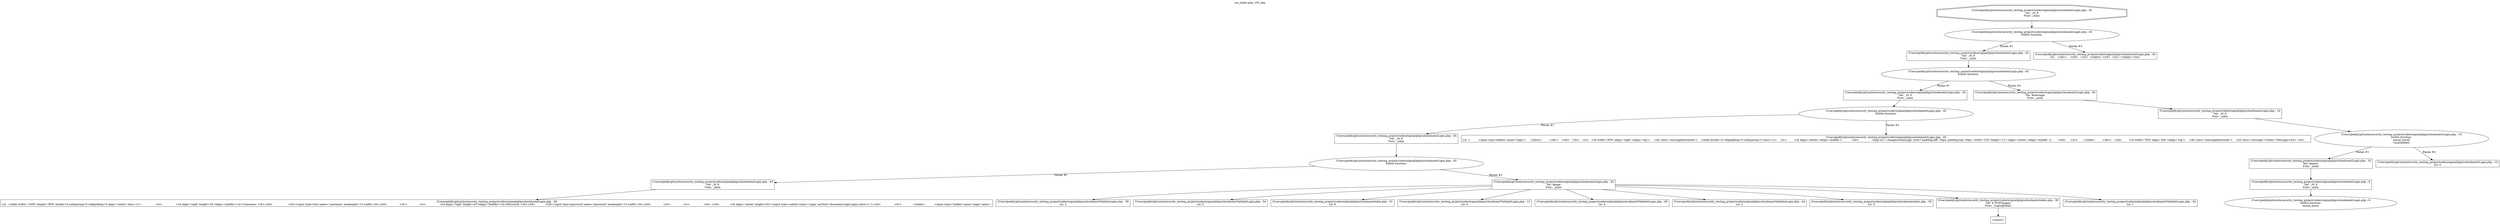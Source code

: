 digraph cfg {
  label="xss_index.php_105_dep";
  labelloc=t;
  n1 [shape=doubleoctagon, label="/Users/peddy/git/unitn/security_testing_project/code/original/php/schoolmate/Login.php : 45\nVar: _t0_9\nFunc: _main\n"];
  n2 [shape=ellipse, label="/Users/peddy/git/unitn/security_testing_project/code/original/php/schoolmate/Login.php : 45\nbuiltin function:\n.\n"];
  n3 [shape=box, label="/Users/peddy/git/unitn/security_testing_project/code/original/php/schoolmate/Login.php : 45\nVar: _t0_9\nFunc: _main\n"];
  n4 [shape=ellipse, label="/Users/peddy/git/unitn/security_testing_project/code/original/php/schoolmate/Login.php : 45\nbuiltin function:\n.\n"];
  n5 [shape=box, label="/Users/peddy/git/unitn/security_testing_project/code/original/php/schoolmate/Login.php : 45\nVar: _t0_9\nFunc: _main\n"];
  n6 [shape=ellipse, label="/Users/peddy/git/unitn/security_testing_project/code/original/php/schoolmate/Login.php : 45\nbuiltin function:\n.\n"];
  n7 [shape=box, label="/Users/peddy/git/unitn/security_testing_project/code/original/php/schoolmate/Login.php : 45\nVar: _t0_9\nFunc: _main\n"];
  n8 [shape=ellipse, label="/Users/peddy/git/unitn/security_testing_project/code/original/php/schoolmate/Login.php : 45\nbuiltin function:\n.\n"];
  n9 [shape=box, label="/Users/peddy/git/unitn/security_testing_project/code/original/php/schoolmate/Login.php : 45\nVar: _t0_9\nFunc: _main\n"];
  n10 [shape=box, label="/Users/peddy/git/unitn/security_testing_project/code/original/php/schoolmate/Login.php : 45\nLit:  <table width='100%' height='85%' border=0 cellspacing=0 cellpadding=0 align='center' class='y'>		  <tr>		   <td align='right' height=50 valign='middle'><b>Username:&nbsp;</b></td>		   <td><input type=text name='username' maxlength=15 width=18></td>		  </tr>		  <tr>		   <td align='right' height=45 valign='middle'><b>Password:&nbsp;</b></td>		   <td><input type=password name='password' maxlength=15 width=18></td>		  </tr>		  <tr>		   <td>&nbsp;</td>		   <td align='center' height=45><input type=submit value='Login' onClick='document.login.login.value=1;'></td>		  </tr>		 </table>	   <input type='hidden' name='page' value='\n"];
  n11 [shape=box, label="/Users/peddy/git/unitn/security_testing_project/code/original/php/schoolmate/Login.php : 45\nVar: $page\nFunc: _main\n"];
  n12 [shape=box, label="/Users/peddy/git/unitn/security_testing_project/code/original/php/schoolmate/ValidateLogin.php : 39\nLit: 2\n"];
  n13 [shape=box, label="/Users/peddy/git/unitn/security_testing_project/code/original/php/schoolmate/ValidateLogin.php : 54\nLit: 5\n"];
  n14 [shape=box, label="/Users/peddy/git/unitn/security_testing_project/code/original/php/schoolmate/index.php : 51\nLit: 0\n"];
  n15 [shape=box, label="/Users/peddy/git/unitn/security_testing_project/code/original/php/schoolmate/ValidateLogin.php : 12\nLit: 0\n"];
  n16 [shape=box, label="/Users/peddy/git/unitn/security_testing_project/code/original/php/schoolmate/ValidateLogin.php : 49\nLit: 4\n"];
  n17 [shape=box, label="/Users/peddy/git/unitn/security_testing_project/code/original/php/schoolmate/ValidateLogin.php : 44\nLit: 2\n"];
  n18 [shape=box, label="/Users/peddy/git/unitn/security_testing_project/code/original/php/schoolmate/index.php : 39\nLit: 0\n"];
  n19 [shape=box, label="/Users/peddy/git/unitn/security_testing_project/code/original/php/schoolmate/index.php : 36\nVar: $_POST[page]\nFunc: _superglobals\n"];
  n20 [shape=box, label="<uninit>"];
  n21 [shape=box, label="/Users/peddy/git/unitn/security_testing_project/code/original/php/schoolmate/ValidateLogin.php : 34\nLit: 1\n"];
  n22 [shape=box, label="/Users/peddy/git/unitn/security_testing_project/code/original/php/schoolmate/Login.php : 45\nLit: >	   <input type=hidden' name='login'>	  </form>	 </div>	</td>   </tr>   <tr>   <td width='50%' align='right' valign='top'>	<div class='messageboxcenter'>	 <table border=0 cellpadding=0 cellspacing=0 class='y'>	 <tr>	  <td align='center' valign='middle'>		<br>		<img src='./images/school.jpg' style='padding-left: 30px; padding-top: 20px;' width='233' height='111' align='center' valign='middle' />	  </td>	 </tr>	 </table>	</div>   </td>	<td width='50%' align='left' valign='top'>	 <div class='messageboxcenter'>	  <h2 class='message'>Today's Message</h2> <br>	   \n"];
  n23 [shape=box, label="/Users/peddy/git/unitn/security_testing_project/code/original/php/schoolmate/Login.php : 45\nVar: $message\nFunc: _main\n"];
  n24 [shape=box, label="/Users/peddy/git/unitn/security_testing_project/code/original/php/schoolmate/Login.php : 10\nVar: _t0_9\nFunc: _main\n"];
  n25 [shape=ellipse, label="/Users/peddy/git/unitn/security_testing_project/code/original/php/schoolmate/Login.php : 10\nbuiltin function:\nmysql_result\n(unmodeled)\n"];
  n26 [shape=box, label="/Users/peddy/git/unitn/security_testing_project/code/original/php/schoolmate/Login.php : 10\nVar: $query\nFunc: _main\n"];
  n27 [shape=box, label="/Users/peddy/git/unitn/security_testing_project/code/original/php/schoolmate/Login.php : 8\nVar: _t0_9\nFunc: _main\n"];
  n28 [shape=ellipse, label="/Users/peddy/git/unitn/security_testing_project/code/original/php/schoolmate/Login.php : 8\nbuiltin function:\nmysql_query\n"];
  n29 [shape=box, label="/Users/peddy/git/unitn/security_testing_project/code/original/php/schoolmate/Login.php : 10\nLit: 0\n"];
  n30 [shape=box, label="/Users/peddy/git/unitn/security_testing_project/code/original/php/schoolmate/Login.php : 45\nLit: 	 </div>	</td>   </tr>  </table> </td>  </tr> </table></td>\n"];
  n1 -> n2;
  n3 -> n4;
  n5 -> n6;
  n7 -> n8;
  n9 -> n10;
  n8 -> n9[label="Param #1"];
  n8 -> n11[label="Param #2"];
  n11 -> n12;
  n11 -> n13;
  n11 -> n14;
  n11 -> n15;
  n11 -> n16;
  n11 -> n17;
  n11 -> n18;
  n11 -> n19;
  n11 -> n21;
  n19 -> n20;
  n6 -> n7[label="Param #1"];
  n6 -> n22[label="Param #2"];
  n4 -> n5[label="Param #1"];
  n4 -> n23[label="Param #2"];
  n24 -> n25;
  n27 -> n28;
  n26 -> n27;
  n25 -> n26[label="Param #1"];
  n25 -> n29[label="Param #2"];
  n23 -> n24;
  n2 -> n3[label="Param #1"];
  n2 -> n30[label="Param #2"];
}
